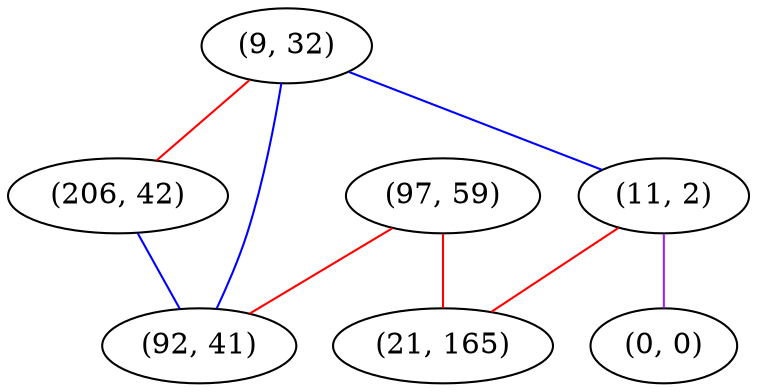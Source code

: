 graph "" {
"(9, 32)";
"(206, 42)";
"(11, 2)";
"(97, 59)";
"(92, 41)";
"(0, 0)";
"(21, 165)";
"(9, 32)" -- "(11, 2)"  [color=blue, key=0, weight=3];
"(9, 32)" -- "(206, 42)"  [color=red, key=0, weight=1];
"(9, 32)" -- "(92, 41)"  [color=blue, key=0, weight=3];
"(206, 42)" -- "(92, 41)"  [color=blue, key=0, weight=3];
"(11, 2)" -- "(0, 0)"  [color=purple, key=0, weight=4];
"(11, 2)" -- "(21, 165)"  [color=red, key=0, weight=1];
"(97, 59)" -- "(92, 41)"  [color=red, key=0, weight=1];
"(97, 59)" -- "(21, 165)"  [color=red, key=0, weight=1];
}
